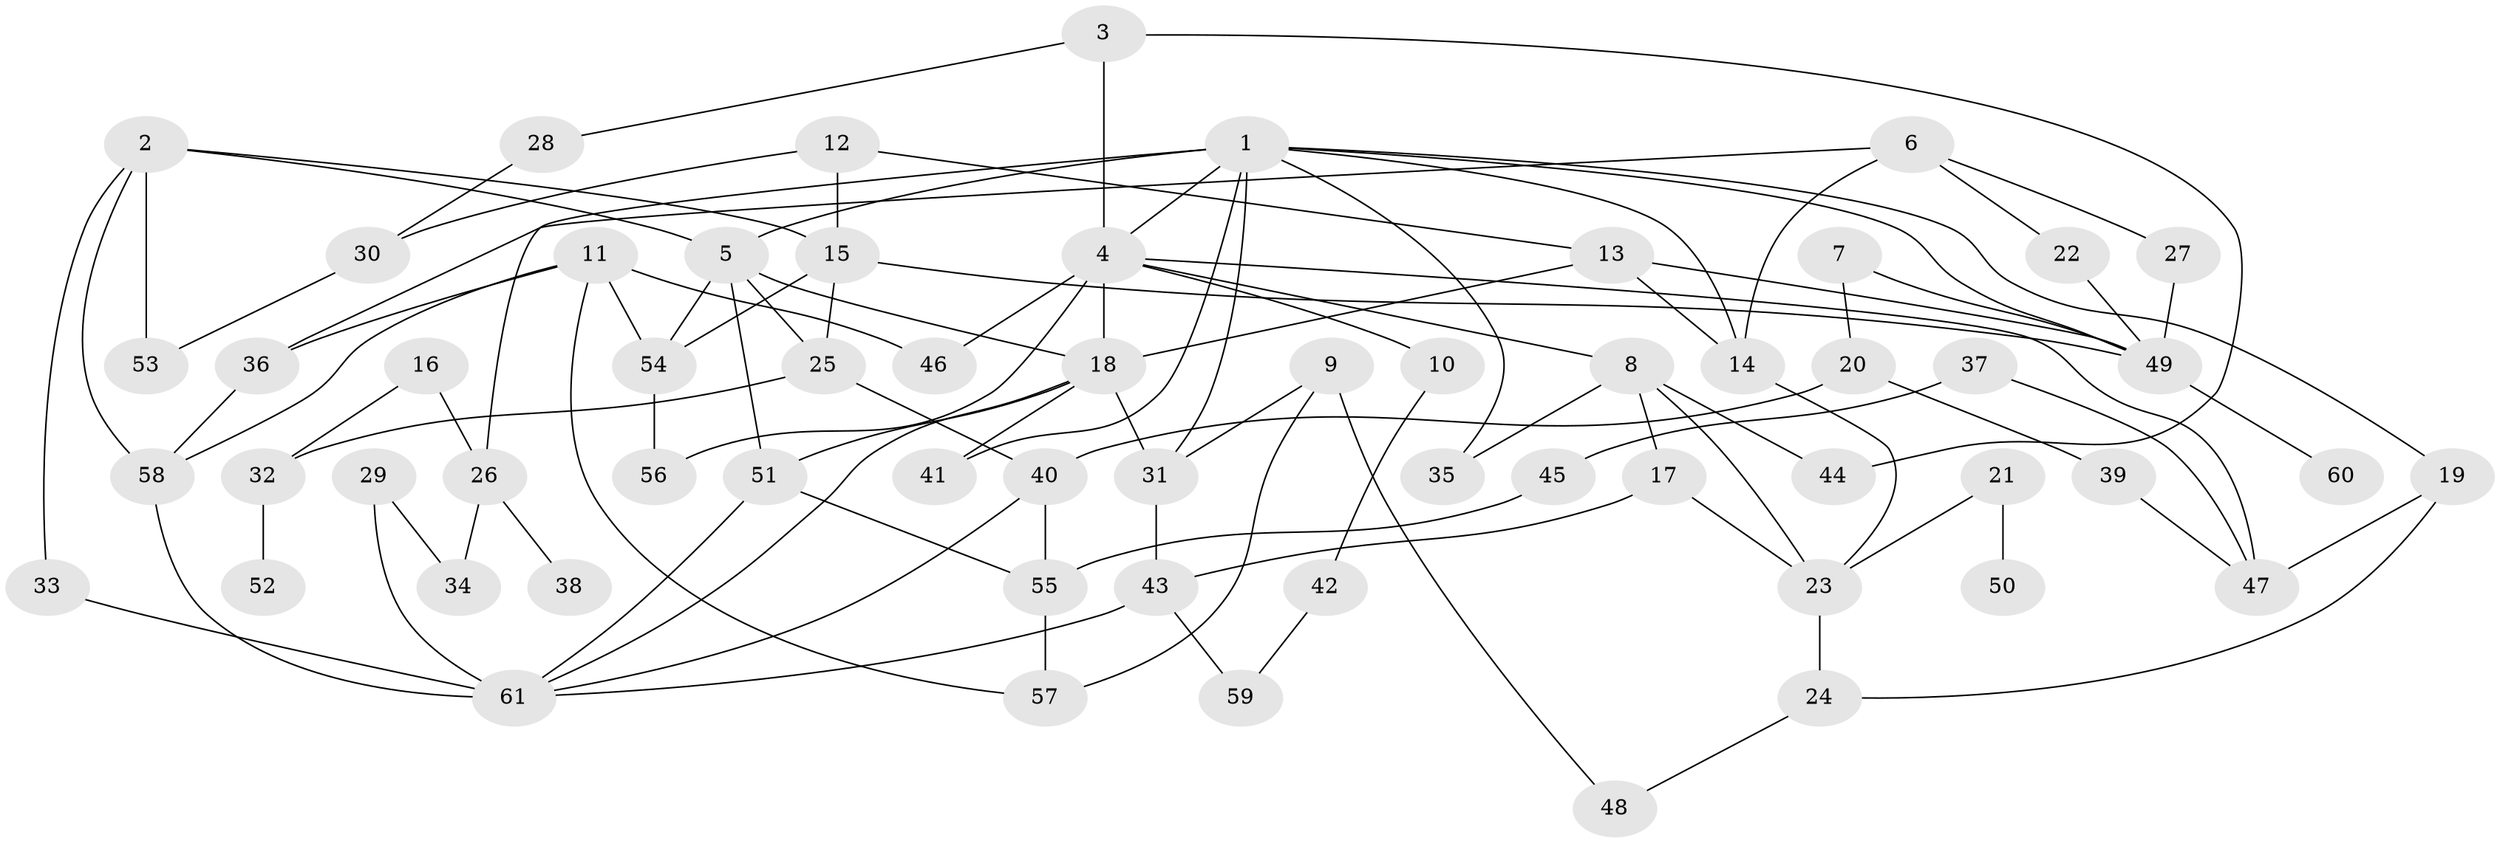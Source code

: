 // original degree distribution, {7: 0.03305785123966942, 4: 0.0743801652892562, 3: 0.2396694214876033, 6: 0.049586776859504134, 2: 0.3140495867768595, 5: 0.06611570247933884, 1: 0.2231404958677686}
// Generated by graph-tools (version 1.1) at 2025/36/03/04/25 23:36:08]
// undirected, 61 vertices, 101 edges
graph export_dot {
  node [color=gray90,style=filled];
  1;
  2;
  3;
  4;
  5;
  6;
  7;
  8;
  9;
  10;
  11;
  12;
  13;
  14;
  15;
  16;
  17;
  18;
  19;
  20;
  21;
  22;
  23;
  24;
  25;
  26;
  27;
  28;
  29;
  30;
  31;
  32;
  33;
  34;
  35;
  36;
  37;
  38;
  39;
  40;
  41;
  42;
  43;
  44;
  45;
  46;
  47;
  48;
  49;
  50;
  51;
  52;
  53;
  54;
  55;
  56;
  57;
  58;
  59;
  60;
  61;
  1 -- 4 [weight=1.0];
  1 -- 5 [weight=1.0];
  1 -- 14 [weight=1.0];
  1 -- 19 [weight=1.0];
  1 -- 26 [weight=1.0];
  1 -- 31 [weight=1.0];
  1 -- 35 [weight=1.0];
  1 -- 41 [weight=1.0];
  1 -- 49 [weight=1.0];
  2 -- 5 [weight=1.0];
  2 -- 15 [weight=1.0];
  2 -- 33 [weight=1.0];
  2 -- 53 [weight=2.0];
  2 -- 58 [weight=1.0];
  3 -- 4 [weight=1.0];
  3 -- 28 [weight=1.0];
  3 -- 44 [weight=1.0];
  4 -- 8 [weight=1.0];
  4 -- 10 [weight=1.0];
  4 -- 18 [weight=1.0];
  4 -- 46 [weight=1.0];
  4 -- 47 [weight=1.0];
  4 -- 56 [weight=1.0];
  5 -- 18 [weight=1.0];
  5 -- 25 [weight=1.0];
  5 -- 51 [weight=1.0];
  5 -- 54 [weight=1.0];
  6 -- 14 [weight=1.0];
  6 -- 22 [weight=1.0];
  6 -- 27 [weight=1.0];
  6 -- 36 [weight=1.0];
  7 -- 20 [weight=1.0];
  7 -- 49 [weight=1.0];
  8 -- 17 [weight=1.0];
  8 -- 23 [weight=1.0];
  8 -- 35 [weight=1.0];
  8 -- 44 [weight=1.0];
  9 -- 31 [weight=1.0];
  9 -- 48 [weight=1.0];
  9 -- 57 [weight=1.0];
  10 -- 42 [weight=1.0];
  11 -- 36 [weight=1.0];
  11 -- 46 [weight=1.0];
  11 -- 54 [weight=1.0];
  11 -- 57 [weight=1.0];
  11 -- 58 [weight=1.0];
  12 -- 13 [weight=1.0];
  12 -- 15 [weight=1.0];
  12 -- 30 [weight=1.0];
  13 -- 14 [weight=1.0];
  13 -- 18 [weight=1.0];
  13 -- 49 [weight=1.0];
  14 -- 23 [weight=1.0];
  15 -- 25 [weight=1.0];
  15 -- 49 [weight=1.0];
  15 -- 54 [weight=1.0];
  16 -- 26 [weight=1.0];
  16 -- 32 [weight=1.0];
  17 -- 23 [weight=1.0];
  17 -- 43 [weight=1.0];
  18 -- 31 [weight=1.0];
  18 -- 41 [weight=1.0];
  18 -- 51 [weight=1.0];
  18 -- 61 [weight=1.0];
  19 -- 24 [weight=1.0];
  19 -- 47 [weight=2.0];
  20 -- 39 [weight=1.0];
  20 -- 40 [weight=1.0];
  21 -- 23 [weight=1.0];
  21 -- 50 [weight=1.0];
  22 -- 49 [weight=1.0];
  23 -- 24 [weight=1.0];
  24 -- 48 [weight=1.0];
  25 -- 32 [weight=1.0];
  25 -- 40 [weight=1.0];
  26 -- 34 [weight=1.0];
  26 -- 38 [weight=1.0];
  27 -- 49 [weight=1.0];
  28 -- 30 [weight=1.0];
  29 -- 34 [weight=1.0];
  29 -- 61 [weight=1.0];
  30 -- 53 [weight=1.0];
  31 -- 43 [weight=1.0];
  32 -- 52 [weight=1.0];
  33 -- 61 [weight=1.0];
  36 -- 58 [weight=1.0];
  37 -- 45 [weight=1.0];
  37 -- 47 [weight=1.0];
  39 -- 47 [weight=1.0];
  40 -- 55 [weight=1.0];
  40 -- 61 [weight=1.0];
  42 -- 59 [weight=1.0];
  43 -- 59 [weight=1.0];
  43 -- 61 [weight=1.0];
  45 -- 55 [weight=1.0];
  49 -- 60 [weight=1.0];
  51 -- 55 [weight=1.0];
  51 -- 61 [weight=1.0];
  54 -- 56 [weight=1.0];
  55 -- 57 [weight=1.0];
  58 -- 61 [weight=2.0];
}
